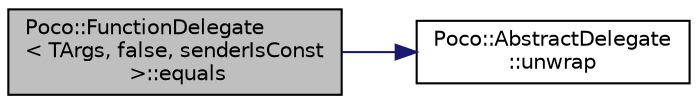 digraph "Poco::FunctionDelegate&lt; TArgs, false, senderIsConst &gt;::equals"
{
 // LATEX_PDF_SIZE
  edge [fontname="Helvetica",fontsize="10",labelfontname="Helvetica",labelfontsize="10"];
  node [fontname="Helvetica",fontsize="10",shape=record];
  rankdir="LR";
  Node1 [label="Poco::FunctionDelegate\l\< TArgs, false, senderIsConst\l \>::equals",height=0.2,width=0.4,color="black", fillcolor="grey75", style="filled", fontcolor="black",tooltip=" "];
  Node1 -> Node2 [color="midnightblue",fontsize="10",style="solid",fontname="Helvetica"];
  Node2 [label="Poco::AbstractDelegate\l::unwrap",height=0.2,width=0.4,color="black", fillcolor="white", style="filled",URL="$classPoco_1_1AbstractDelegate.html#a7ed9435c8fa7b6a5011a35cfccbe681c",tooltip="Disables the delegate, which is done prior to removal."];
}
